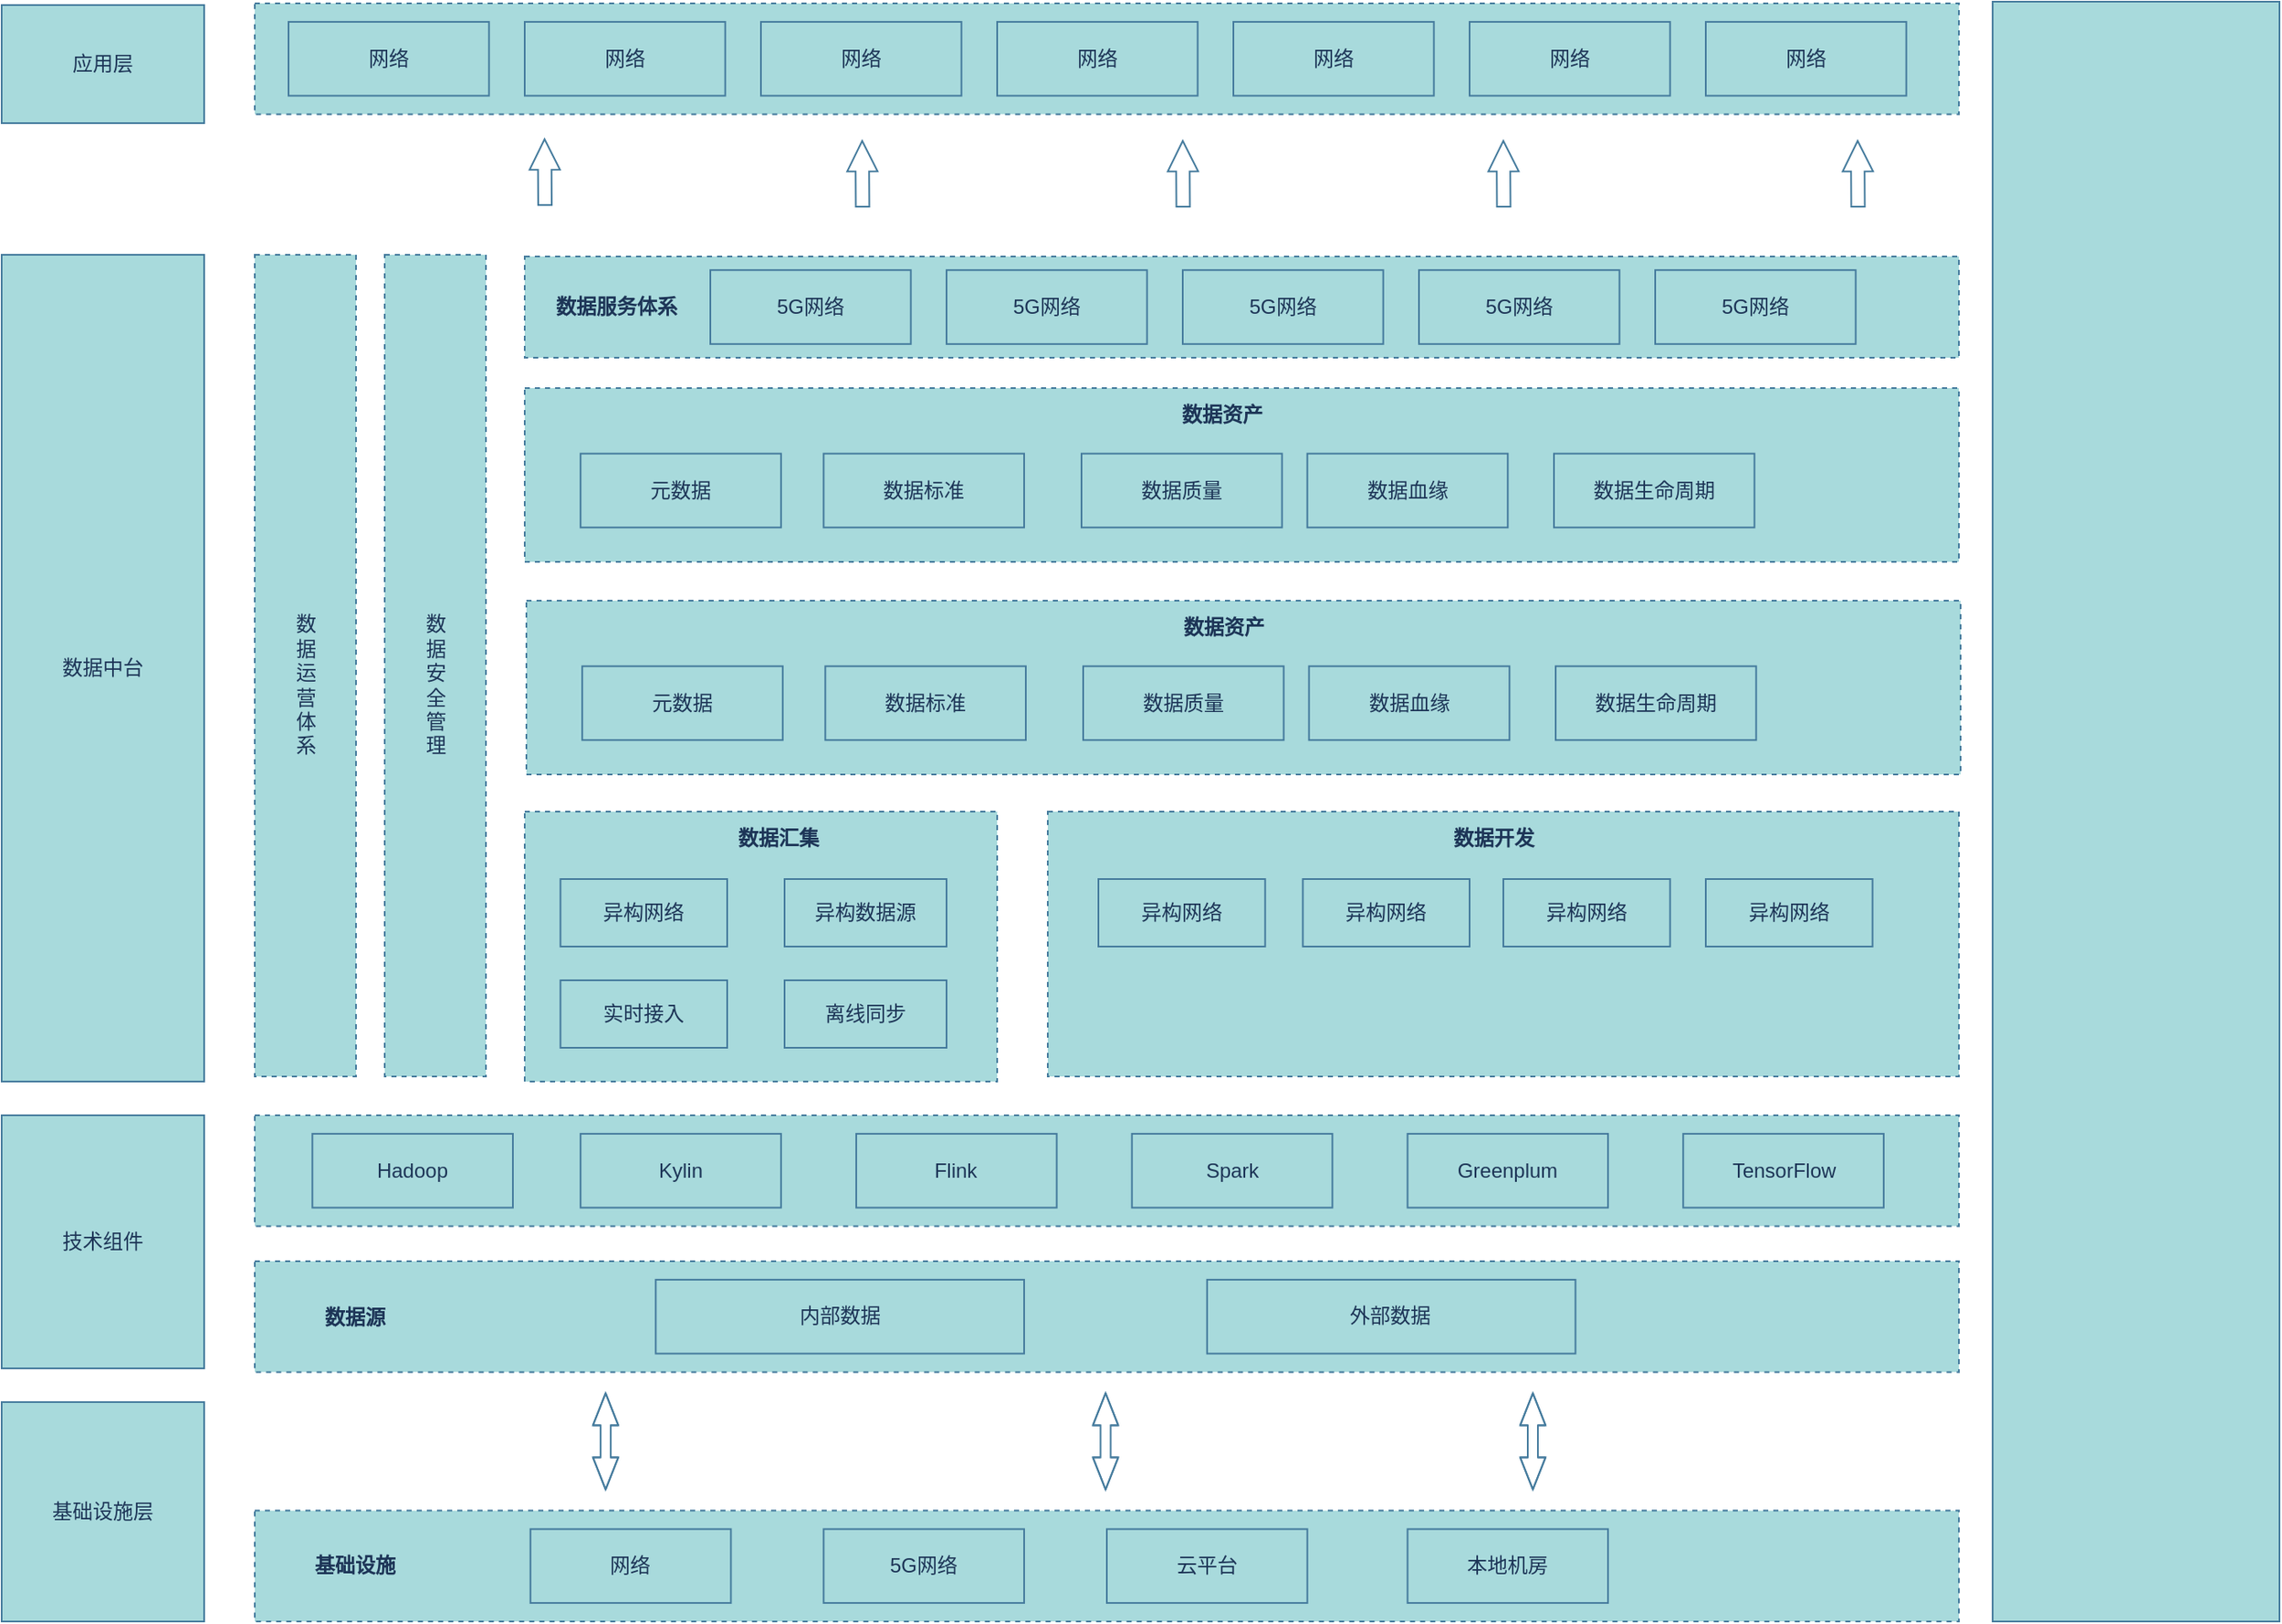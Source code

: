 <mxfile version="20.8.16" type="device" pages="2"><diagram name="数据中台技术架构图" id="JBZHbjwEhpAROHOcrjpn"><mxGraphModel dx="2506" dy="2464" grid="1" gridSize="10" guides="1" tooltips="1" connect="1" arrows="1" fold="1" page="1" pageScale="1" pageWidth="827" pageHeight="1169" math="0" shadow="0"><root><mxCell id="0"/><mxCell id="1" parent="0"/><mxCell id="7xT1okyIv0pge_eyf053-1" value="" style="rounded=0;whiteSpace=wrap;html=1;labelBackgroundColor=none;dashed=1;strokeWidth=1;perimeterSpacing=1;fillColor=#A8DADC;strokeColor=#457B9D;fontColor=#1D3557;" vertex="1" parent="1"><mxGeometry x="200" y="430" width="280" height="160" as="geometry"/></mxCell><mxCell id="7xT1okyIv0pge_eyf053-26" value="" style="group;rounded=0;dashed=1;container=0;labelBackgroundColor=none;fontColor=#1D3557;" vertex="1" connectable="0" parent="1"><mxGeometry x="40" y="170" width="60" height="417" as="geometry"/></mxCell><mxCell id="7xT1okyIv0pge_eyf053-30" value="" style="rounded=0;whiteSpace=wrap;html=1;labelBackgroundColor=none;dashed=1;glass=0;shadow=0;fillColor=#A8DADC;strokeColor=#457B9D;fontColor=#1D3557;" vertex="1" parent="1"><mxGeometry x="510" y="430" width="540" height="157" as="geometry"/></mxCell><mxCell id="7xT1okyIv0pge_eyf053-31" value="" style="rounded=0;whiteSpace=wrap;html=1;labelBackgroundColor=none;dashed=1;fillColor=#A8DADC;strokeColor=#457B9D;fontColor=#1D3557;" vertex="1" parent="1"><mxGeometry x="200" y="179" width="850" height="103" as="geometry"/></mxCell><mxCell id="7xT1okyIv0pge_eyf053-32" value="" style="rounded=0;whiteSpace=wrap;html=1;labelBackgroundColor=none;dashed=1;fillColor=#A8DADC;strokeColor=#457B9D;fontColor=#1D3557;" vertex="1" parent="1"><mxGeometry x="200" y="101" width="850" height="60" as="geometry"/></mxCell><mxCell id="7xT1okyIv0pge_eyf053-33" value="数据服务体系" style="text;strokeColor=none;align=center;fillColor=none;html=1;verticalAlign=middle;whiteSpace=wrap;rounded=0;labelBackgroundColor=none;fontStyle=1;fontColor=#1D3557;" vertex="1" parent="1"><mxGeometry x="210.003" y="114.575" width="89.118" height="32.847" as="geometry"/></mxCell><mxCell id="7xT1okyIv0pge_eyf053-34" value="" style="shape=flexArrow;endArrow=classic;html=1;rounded=0;width=8;endSize=5.7;endWidth=9;labelBackgroundColor=none;fontColor=default;strokeColor=#457B9D;" edge="1" parent="1"><mxGeometry width="50" height="50" relative="1" as="geometry"><mxPoint x="212" y="71" as="sourcePoint"/><mxPoint x="211.756" y="31" as="targetPoint"/></mxGeometry></mxCell><mxCell id="7xT1okyIv0pge_eyf053-35" value="" style="shape=flexArrow;endArrow=classic;html=1;rounded=0;width=8;endSize=5.7;endWidth=9;labelBackgroundColor=none;fontColor=default;strokeColor=#457B9D;" edge="1" parent="1"><mxGeometry width="50" height="50" relative="1" as="geometry"><mxPoint x="400.24" y="72" as="sourcePoint"/><mxPoint x="399.996" y="32" as="targetPoint"/></mxGeometry></mxCell><mxCell id="7xT1okyIv0pge_eyf053-36" value="" style="shape=flexArrow;endArrow=classic;html=1;rounded=0;width=8;endSize=5.7;endWidth=9;labelBackgroundColor=none;fontColor=default;strokeColor=#457B9D;" edge="1" parent="1"><mxGeometry width="50" height="50" relative="1" as="geometry"><mxPoint x="590.24" y="72" as="sourcePoint"/><mxPoint x="589.996" y="32" as="targetPoint"/></mxGeometry></mxCell><mxCell id="7xT1okyIv0pge_eyf053-37" value="" style="shape=flexArrow;endArrow=classic;html=1;rounded=0;width=8;endSize=5.7;endWidth=9;labelBackgroundColor=none;fontColor=default;strokeColor=#457B9D;" edge="1" parent="1"><mxGeometry width="50" height="50" relative="1" as="geometry"><mxPoint x="780.24" y="72" as="sourcePoint"/><mxPoint x="779.996" y="32" as="targetPoint"/></mxGeometry></mxCell><mxCell id="7xT1okyIv0pge_eyf053-38" value="" style="shape=flexArrow;endArrow=classic;html=1;rounded=0;width=8;endSize=5.7;endWidth=9;labelBackgroundColor=none;fontColor=default;strokeColor=#457B9D;" edge="1" parent="1"><mxGeometry width="50" height="50" relative="1" as="geometry"><mxPoint x="990.24" y="72" as="sourcePoint"/><mxPoint x="989.996" y="32" as="targetPoint"/></mxGeometry></mxCell><mxCell id="7xT1okyIv0pge_eyf053-39" value="" style="rounded=0;whiteSpace=wrap;html=1;labelBackgroundColor=none;dashed=1;fillColor=#A8DADC;strokeColor=#457B9D;fontColor=#1D3557;" vertex="1" parent="1"><mxGeometry x="40" y="-49.004" width="1010.0" height="65.693" as="geometry"/></mxCell><mxCell id="7xT1okyIv0pge_eyf053-40" value="网络" style="rounded=0;whiteSpace=wrap;html=1;labelBackgroundColor=none;fillColor=#A8DADC;strokeColor=#457B9D;fontColor=#1D3557;" vertex="1" parent="1"><mxGeometry x="60.002" y="-38.055" width="118.824" height="43.796" as="geometry"/></mxCell><mxCell id="7xT1okyIv0pge_eyf053-41" value="网络" style="rounded=0;whiteSpace=wrap;html=1;labelBackgroundColor=none;fillColor=#A8DADC;strokeColor=#457B9D;fontColor=#1D3557;" vertex="1" parent="1"><mxGeometry x="200.002" y="-38.055" width="118.824" height="43.796" as="geometry"/></mxCell><mxCell id="7xT1okyIv0pge_eyf053-42" value="网络" style="rounded=0;whiteSpace=wrap;html=1;labelBackgroundColor=none;fillColor=#A8DADC;strokeColor=#457B9D;fontColor=#1D3557;" vertex="1" parent="1"><mxGeometry x="340.002" y="-38.055" width="118.824" height="43.796" as="geometry"/></mxCell><mxCell id="7xT1okyIv0pge_eyf053-43" value="网络" style="rounded=0;whiteSpace=wrap;html=1;labelBackgroundColor=none;fillColor=#A8DADC;strokeColor=#457B9D;fontColor=#1D3557;" vertex="1" parent="1"><mxGeometry x="480.002" y="-38.055" width="118.824" height="43.796" as="geometry"/></mxCell><mxCell id="7xT1okyIv0pge_eyf053-44" value="网络" style="rounded=0;whiteSpace=wrap;html=1;labelBackgroundColor=none;fillColor=#A8DADC;strokeColor=#457B9D;fontColor=#1D3557;" vertex="1" parent="1"><mxGeometry x="620.002" y="-38.055" width="118.824" height="43.796" as="geometry"/></mxCell><mxCell id="7xT1okyIv0pge_eyf053-45" value="网络" style="rounded=0;whiteSpace=wrap;html=1;labelBackgroundColor=none;fillColor=#A8DADC;strokeColor=#457B9D;fontColor=#1D3557;" vertex="1" parent="1"><mxGeometry x="760.002" y="-38.055" width="118.824" height="43.796" as="geometry"/></mxCell><mxCell id="7xT1okyIv0pge_eyf053-46" value="网络" style="rounded=0;whiteSpace=wrap;html=1;labelBackgroundColor=none;fillColor=#A8DADC;strokeColor=#457B9D;fontColor=#1D3557;" vertex="1" parent="1"><mxGeometry x="900.002" y="-38.055" width="118.824" height="43.796" as="geometry"/></mxCell><mxCell id="7xT1okyIv0pge_eyf053-47" value="5G网络" style="rounded=0;whiteSpace=wrap;html=1;labelBackgroundColor=none;fillColor=#A8DADC;strokeColor=#457B9D;fontColor=#1D3557;" vertex="1" parent="1"><mxGeometry x="310.002" y="109.095" width="118.824" height="43.796" as="geometry"/></mxCell><mxCell id="7xT1okyIv0pge_eyf053-48" value="异构网络" style="rounded=0;whiteSpace=wrap;html=1;labelBackgroundColor=none;fillColor=#A8DADC;strokeColor=#457B9D;fontColor=#1D3557;" vertex="1" parent="1"><mxGeometry x="221.18" y="470" width="98.82" height="40" as="geometry"/></mxCell><mxCell id="7xT1okyIv0pge_eyf053-49" value="5G网络" style="rounded=0;whiteSpace=wrap;html=1;labelBackgroundColor=none;fillColor=#A8DADC;strokeColor=#457B9D;fontColor=#1D3557;" vertex="1" parent="1"><mxGeometry x="450.002" y="109.105" width="118.824" height="43.796" as="geometry"/></mxCell><mxCell id="7xT1okyIv0pge_eyf053-50" value="5G网络" style="rounded=0;whiteSpace=wrap;html=1;labelBackgroundColor=none;fillColor=#A8DADC;strokeColor=#457B9D;fontColor=#1D3557;" vertex="1" parent="1"><mxGeometry x="590.002" y="109.095" width="118.824" height="43.796" as="geometry"/></mxCell><mxCell id="7xT1okyIv0pge_eyf053-51" value="5G网络" style="rounded=0;whiteSpace=wrap;html=1;labelBackgroundColor=none;fillColor=#A8DADC;strokeColor=#457B9D;fontColor=#1D3557;" vertex="1" parent="1"><mxGeometry x="730.002" y="109.095" width="118.824" height="43.796" as="geometry"/></mxCell><mxCell id="7xT1okyIv0pge_eyf053-52" value="5G网络" style="rounded=0;whiteSpace=wrap;html=1;labelBackgroundColor=none;fillColor=#A8DADC;strokeColor=#457B9D;fontColor=#1D3557;" vertex="1" parent="1"><mxGeometry x="870.002" y="109.095" width="118.824" height="43.796" as="geometry"/></mxCell><mxCell id="7xT1okyIv0pge_eyf053-53" value="实时接入" style="rounded=0;whiteSpace=wrap;html=1;labelBackgroundColor=none;fillColor=#A8DADC;strokeColor=#457B9D;fontColor=#1D3557;" vertex="1" parent="1"><mxGeometry x="221.18" y="530" width="98.82" height="40" as="geometry"/></mxCell><mxCell id="7xT1okyIv0pge_eyf053-54" value="异构数据源" style="rounded=0;whiteSpace=wrap;html=1;labelBackgroundColor=none;fillColor=#A8DADC;strokeColor=#457B9D;fontColor=#1D3557;" vertex="1" parent="1"><mxGeometry x="354" y="470" width="96" height="40" as="geometry"/></mxCell><mxCell id="7xT1okyIv0pge_eyf053-56" value="离线同步" style="rounded=0;whiteSpace=wrap;html=1;labelBackgroundColor=none;fillColor=#A8DADC;strokeColor=#457B9D;fontColor=#1D3557;" vertex="1" parent="1"><mxGeometry x="354" y="530" width="96" height="40" as="geometry"/></mxCell><mxCell id="7xT1okyIv0pge_eyf053-57" value="数据汇集" style="text;strokeColor=none;align=center;fillColor=none;html=1;verticalAlign=middle;whiteSpace=wrap;rounded=0;labelBackgroundColor=none;fontStyle=1;fontColor=#1D3557;" vertex="1" parent="1"><mxGeometry x="306.003" y="430.005" width="89.118" height="32.847" as="geometry"/></mxCell><mxCell id="7xT1okyIv0pge_eyf053-58" value="应用层" style="rounded=0;whiteSpace=wrap;html=1;labelBackgroundColor=none;fillColor=#A8DADC;strokeColor=#457B9D;fontColor=#1D3557;" vertex="1" parent="1"><mxGeometry x="-110" y="-48" width="120" height="70" as="geometry"/></mxCell><mxCell id="7xT1okyIv0pge_eyf053-59" value="数据中台" style="rounded=0;whiteSpace=wrap;html=1;labelBackgroundColor=none;fillColor=#A8DADC;strokeColor=#457B9D;fontColor=#1D3557;" vertex="1" parent="1"><mxGeometry x="-110" y="100" width="120" height="490" as="geometry"/></mxCell><mxCell id="7xT1okyIv0pge_eyf053-60" value="技术组件" style="rounded=0;whiteSpace=wrap;html=1;labelBackgroundColor=none;fillColor=#A8DADC;strokeColor=#457B9D;fontColor=#1D3557;" vertex="1" parent="1"><mxGeometry x="-110" y="610" width="120" height="150" as="geometry"/></mxCell><mxCell id="7xT1okyIv0pge_eyf053-61" value="基础设施层" style="rounded=0;whiteSpace=wrap;html=1;labelBackgroundColor=none;fillColor=#A8DADC;strokeColor=#457B9D;fontColor=#1D3557;" vertex="1" parent="1"><mxGeometry x="-110" y="780" width="120" height="130" as="geometry"/></mxCell><mxCell id="7xT1okyIv0pge_eyf053-62" value="数据开发" style="text;strokeColor=none;align=center;fillColor=none;html=1;verticalAlign=middle;whiteSpace=wrap;rounded=0;labelBackgroundColor=none;fontStyle=1;fontColor=#1D3557;" vertex="1" parent="1"><mxGeometry x="730.003" y="430.005" width="89.118" height="32.847" as="geometry"/></mxCell><mxCell id="7xT1okyIv0pge_eyf053-63" value="异构网络" style="rounded=0;whiteSpace=wrap;html=1;labelBackgroundColor=none;fillColor=#A8DADC;strokeColor=#457B9D;fontColor=#1D3557;" vertex="1" parent="1"><mxGeometry x="540" y="470" width="98.82" height="40" as="geometry"/></mxCell><mxCell id="7xT1okyIv0pge_eyf053-64" value="异构网络" style="rounded=0;whiteSpace=wrap;html=1;labelBackgroundColor=none;fillColor=#A8DADC;strokeColor=#457B9D;fontColor=#1D3557;" vertex="1" parent="1"><mxGeometry x="661.18" y="470" width="98.82" height="40" as="geometry"/></mxCell><mxCell id="7xT1okyIv0pge_eyf053-65" value="异构网络" style="rounded=0;whiteSpace=wrap;html=1;labelBackgroundColor=none;fillColor=#A8DADC;strokeColor=#457B9D;fontColor=#1D3557;" vertex="1" parent="1"><mxGeometry x="780.01" y="470" width="98.82" height="40" as="geometry"/></mxCell><mxCell id="7xT1okyIv0pge_eyf053-66" value="异构网络" style="rounded=0;whiteSpace=wrap;html=1;labelBackgroundColor=none;fillColor=#A8DADC;strokeColor=#457B9D;fontColor=#1D3557;" vertex="1" parent="1"><mxGeometry x="900" y="470" width="98.82" height="40" as="geometry"/></mxCell><mxCell id="7xT1okyIv0pge_eyf053-67" value="数据资产" style="text;strokeColor=none;align=center;fillColor=none;html=1;verticalAlign=middle;whiteSpace=wrap;rounded=0;labelBackgroundColor=none;fontStyle=1;fontColor=#1D3557;" vertex="1" parent="1"><mxGeometry x="568.823" y="179.005" width="89.118" height="32.847" as="geometry"/></mxCell><mxCell id="7xT1okyIv0pge_eyf053-3" value="" style="rounded=0;whiteSpace=wrap;html=1;labelBackgroundColor=none;dashed=1;fillColor=#A8DADC;strokeColor=#457B9D;fontColor=#1D3557;" vertex="1" parent="1"><mxGeometry x="40" y="696.496" width="1010.0" height="65.693" as="geometry"/></mxCell><mxCell id="7xT1okyIv0pge_eyf053-4" value="数据源" style="text;strokeColor=none;align=center;fillColor=none;html=1;verticalAlign=middle;whiteSpace=wrap;rounded=0;labelBackgroundColor=none;fontStyle=1;fontColor=#1D3557;" vertex="1" parent="1"><mxGeometry x="54.853" y="714.015" width="89.118" height="32.847" as="geometry"/></mxCell><mxCell id="7xT1okyIv0pge_eyf053-5" value="" style="rounded=0;whiteSpace=wrap;html=1;labelBackgroundColor=none;dashed=1;fillColor=#A8DADC;strokeColor=#457B9D;fontColor=#1D3557;" vertex="1" parent="1"><mxGeometry x="40" y="610" width="1010.0" height="65.693" as="geometry"/></mxCell><mxCell id="7xT1okyIv0pge_eyf053-6" value="内部数据" style="rounded=0;whiteSpace=wrap;html=1;labelBackgroundColor=none;fillColor=#A8DADC;strokeColor=#457B9D;fontColor=#1D3557;" vertex="1" parent="1"><mxGeometry x="277.647" y="707.445" width="218.338" height="43.796" as="geometry"/></mxCell><mxCell id="7xT1okyIv0pge_eyf053-7" value="外部数据" style="rounded=0;whiteSpace=wrap;html=1;labelBackgroundColor=none;fillColor=#A8DADC;strokeColor=#457B9D;fontColor=#1D3557;" vertex="1" parent="1"><mxGeometry x="604.412" y="707.445" width="218.338" height="43.796" as="geometry"/></mxCell><mxCell id="7xT1okyIv0pge_eyf053-8" value="" style="rounded=0;whiteSpace=wrap;html=1;labelBackgroundColor=none;dashed=1;fillColor=#A8DADC;strokeColor=#457B9D;fontColor=#1D3557;" vertex="1" parent="1"><mxGeometry x="40" y="844.307" width="1010.0" height="65.693" as="geometry"/></mxCell><mxCell id="7xT1okyIv0pge_eyf053-9" value="网络" style="rounded=0;whiteSpace=wrap;html=1;labelBackgroundColor=none;fillColor=#A8DADC;strokeColor=#457B9D;fontColor=#1D3557;" vertex="1" parent="1"><mxGeometry x="203.382" y="855.255" width="118.824" height="43.796" as="geometry"/></mxCell><mxCell id="7xT1okyIv0pge_eyf053-11" value="5G网络" style="rounded=0;whiteSpace=wrap;html=1;labelBackgroundColor=none;fillColor=#A8DADC;strokeColor=#457B9D;fontColor=#1D3557;" vertex="1" parent="1"><mxGeometry x="377.162" y="855.255" width="118.824" height="43.796" as="geometry"/></mxCell><mxCell id="7xT1okyIv0pge_eyf053-12" value="云平台" style="rounded=0;whiteSpace=wrap;html=1;labelBackgroundColor=none;fillColor=#A8DADC;strokeColor=#457B9D;fontColor=#1D3557;" vertex="1" parent="1"><mxGeometry x="545.0" y="855.255" width="118.824" height="43.796" as="geometry"/></mxCell><mxCell id="7xT1okyIv0pge_eyf053-13" value="本地机房" style="rounded=0;whiteSpace=wrap;html=1;labelBackgroundColor=none;fillColor=#A8DADC;strokeColor=#457B9D;fontColor=#1D3557;" vertex="1" parent="1"><mxGeometry x="723.235" y="855.255" width="118.824" height="43.796" as="geometry"/></mxCell><mxCell id="7xT1okyIv0pge_eyf053-14" value="基础设施" style="text;strokeColor=none;align=center;fillColor=none;html=1;verticalAlign=middle;whiteSpace=wrap;rounded=0;labelBackgroundColor=none;fontStyle=1;fontColor=#1D3557;" vertex="1" parent="1"><mxGeometry x="54.853" y="860.73" width="89.118" height="32.847" as="geometry"/></mxCell><mxCell id="7xT1okyIv0pge_eyf053-15" value="Hadoop" style="rounded=0;whiteSpace=wrap;html=1;labelBackgroundColor=none;fillColor=#A8DADC;strokeColor=#457B9D;fontColor=#1D3557;" vertex="1" parent="1"><mxGeometry x="74.162" y="620.949" width="118.824" height="43.796" as="geometry"/></mxCell><mxCell id="7xT1okyIv0pge_eyf053-16" value="Kylin" style="rounded=0;whiteSpace=wrap;html=1;labelBackgroundColor=none;fillColor=#A8DADC;strokeColor=#457B9D;fontColor=#1D3557;" vertex="1" parent="1"><mxGeometry x="233.088" y="620.949" width="118.824" height="43.796" as="geometry"/></mxCell><mxCell id="7xT1okyIv0pge_eyf053-17" value="Flink" style="rounded=0;whiteSpace=wrap;html=1;labelBackgroundColor=none;fillColor=#A8DADC;strokeColor=#457B9D;fontColor=#1D3557;" vertex="1" parent="1"><mxGeometry x="396.471" y="620.949" width="118.824" height="43.796" as="geometry"/></mxCell><mxCell id="7xT1okyIv0pge_eyf053-18" value="Spark" style="rounded=0;whiteSpace=wrap;html=1;labelBackgroundColor=none;fillColor=#A8DADC;strokeColor=#457B9D;fontColor=#1D3557;" vertex="1" parent="1"><mxGeometry x="559.853" y="620.949" width="118.824" height="43.796" as="geometry"/></mxCell><mxCell id="7xT1okyIv0pge_eyf053-19" value="Greenplum" style="rounded=0;whiteSpace=wrap;html=1;labelBackgroundColor=none;fillColor=#A8DADC;strokeColor=#457B9D;fontColor=#1D3557;" vertex="1" parent="1"><mxGeometry x="723.235" y="620.949" width="118.824" height="43.796" as="geometry"/></mxCell><mxCell id="7xT1okyIv0pge_eyf053-20" value="TensorFlow" style="rounded=0;whiteSpace=wrap;html=1;labelBackgroundColor=none;fillColor=#A8DADC;strokeColor=#457B9D;fontColor=#1D3557;" vertex="1" parent="1"><mxGeometry x="886.618" y="620.949" width="118.824" height="43.796" as="geometry"/></mxCell><mxCell id="7xT1okyIv0pge_eyf053-21" value="" style="shape=flexArrow;endArrow=classic;startArrow=classic;html=1;rounded=0;startWidth=8;startSize=6;endWidth=8;endSize=6;width=6;labelBackgroundColor=none;fontColor=default;strokeColor=#457B9D;" edge="1" parent="1"><mxGeometry width="100" height="100" relative="1" as="geometry"><mxPoint x="247.941" y="832.263" as="sourcePoint"/><mxPoint x="247.941" y="774.234" as="targetPoint"/><Array as="points"><mxPoint x="247.941" y="799.416"/></Array></mxGeometry></mxCell><mxCell id="7xT1okyIv0pge_eyf053-22" value="" style="shape=flexArrow;endArrow=classic;startArrow=classic;html=1;rounded=0;startWidth=8;startSize=6;endWidth=8;endSize=6;width=6;labelBackgroundColor=none;fontColor=default;strokeColor=#457B9D;" edge="1" parent="1"><mxGeometry width="100" height="100" relative="1" as="geometry"><mxPoint x="544.257" y="832.263" as="sourcePoint"/><mxPoint x="544.257" y="774.234" as="targetPoint"/><Array as="points"><mxPoint x="544.257" y="799.416"/></Array></mxGeometry></mxCell><mxCell id="7xT1okyIv0pge_eyf053-23" value="" style="shape=flexArrow;endArrow=classic;startArrow=classic;html=1;rounded=0;startWidth=8;startSize=6;endWidth=8;endSize=6;width=6;labelBackgroundColor=none;fontColor=default;strokeColor=#457B9D;" edge="1" parent="1"><mxGeometry width="100" height="100" relative="1" as="geometry"><mxPoint x="797.5" y="832.263" as="sourcePoint"/><mxPoint x="797.5" y="774.234" as="targetPoint"/><Array as="points"><mxPoint x="797.5" y="799.416"/></Array></mxGeometry></mxCell><mxCell id="7xT1okyIv0pge_eyf053-2" value="" style="rounded=0;whiteSpace=wrap;html=1;labelBackgroundColor=none;dashed=1;fillColor=#A8DADC;strokeColor=#457B9D;fontColor=#1D3557;" vertex="1" parent="1"><mxGeometry x="117" y="100" width="60" height="487" as="geometry"/></mxCell><mxCell id="7xT1okyIv0pge_eyf053-24" value="数&lt;br&gt;据&lt;br&gt;安&lt;br&gt;全&lt;br&gt;管&lt;br&gt;理" style="text;strokeColor=none;align=center;fillColor=none;html=1;verticalAlign=middle;whiteSpace=wrap;rounded=0;labelBackgroundColor=none;fontColor=#1D3557;" vertex="1" parent="1"><mxGeometry x="129.5" y="285.833" width="35" height="139" as="geometry"/></mxCell><mxCell id="7xT1okyIv0pge_eyf053-27" value="" style="rounded=0;whiteSpace=wrap;html=1;labelBackgroundColor=none;dashed=1;fillColor=#A8DADC;strokeColor=#457B9D;fontColor=#1D3557;" vertex="1" parent="1"><mxGeometry x="40" y="100" width="60" height="487" as="geometry"/></mxCell><mxCell id="7xT1okyIv0pge_eyf053-28" value="数&lt;br&gt;据&lt;br&gt;运&lt;br&gt;营&lt;br&gt;体&lt;br&gt;系" style="text;strokeColor=none;align=center;fillColor=none;html=1;verticalAlign=middle;whiteSpace=wrap;rounded=0;labelBackgroundColor=none;fontColor=#1D3557;" vertex="1" parent="1"><mxGeometry x="52.5" y="285.833" width="35" height="139" as="geometry"/></mxCell><mxCell id="7xT1okyIv0pge_eyf053-68" value="" style="rounded=0;whiteSpace=wrap;html=1;labelBackgroundColor=none;fillColor=#A8DADC;strokeColor=#457B9D;fontColor=#1D3557;" vertex="1" parent="1"><mxGeometry x="1070" y="-50" width="170" height="960" as="geometry"/></mxCell><mxCell id="7xT1okyIv0pge_eyf053-69" value="元数据" style="rounded=0;whiteSpace=wrap;html=1;labelBackgroundColor=none;fillColor=#A8DADC;strokeColor=#457B9D;fontColor=#1D3557;" vertex="1" parent="1"><mxGeometry x="233.092" y="217.835" width="118.824" height="43.796" as="geometry"/></mxCell><mxCell id="7xT1okyIv0pge_eyf053-70" value="数据标准" style="rounded=0;whiteSpace=wrap;html=1;labelBackgroundColor=none;fillColor=#A8DADC;strokeColor=#457B9D;fontColor=#1D3557;" vertex="1" parent="1"><mxGeometry x="377.162" y="217.835" width="118.824" height="43.796" as="geometry"/></mxCell><mxCell id="7xT1okyIv0pge_eyf053-71" value="数据质量" style="rounded=0;whiteSpace=wrap;html=1;labelBackgroundColor=none;fillColor=#A8DADC;strokeColor=#457B9D;fontColor=#1D3557;" vertex="1" parent="1"><mxGeometry x="530.002" y="217.835" width="118.824" height="43.796" as="geometry"/></mxCell><mxCell id="7xT1okyIv0pge_eyf053-72" value="数据血缘" style="rounded=0;whiteSpace=wrap;html=1;labelBackgroundColor=none;fillColor=#A8DADC;strokeColor=#457B9D;fontColor=#1D3557;" vertex="1" parent="1"><mxGeometry x="663.822" y="217.835" width="118.824" height="43.796" as="geometry"/></mxCell><mxCell id="7xT1okyIv0pge_eyf053-73" value="数据生命周期" style="rounded=0;whiteSpace=wrap;html=1;labelBackgroundColor=none;fillColor=#A8DADC;strokeColor=#457B9D;fontColor=#1D3557;" vertex="1" parent="1"><mxGeometry x="810.002" y="217.835" width="118.824" height="43.796" as="geometry"/></mxCell><mxCell id="7xT1okyIv0pge_eyf053-74" value="" style="rounded=0;whiteSpace=wrap;html=1;labelBackgroundColor=none;dashed=1;fillColor=#A8DADC;strokeColor=#457B9D;fontColor=#1D3557;" vertex="1" parent="1"><mxGeometry x="201" y="305" width="850" height="103" as="geometry"/></mxCell><mxCell id="7xT1okyIv0pge_eyf053-75" value="数据资产" style="text;strokeColor=none;align=center;fillColor=none;html=1;verticalAlign=middle;whiteSpace=wrap;rounded=0;labelBackgroundColor=none;fontStyle=1;fontColor=#1D3557;" vertex="1" parent="1"><mxGeometry x="569.823" y="305.005" width="89.118" height="32.847" as="geometry"/></mxCell><mxCell id="7xT1okyIv0pge_eyf053-76" value="元数据" style="rounded=0;whiteSpace=wrap;html=1;labelBackgroundColor=none;fillColor=#A8DADC;strokeColor=#457B9D;fontColor=#1D3557;" vertex="1" parent="1"><mxGeometry x="234.092" y="343.835" width="118.824" height="43.796" as="geometry"/></mxCell><mxCell id="7xT1okyIv0pge_eyf053-77" value="数据标准" style="rounded=0;whiteSpace=wrap;html=1;labelBackgroundColor=none;fillColor=#A8DADC;strokeColor=#457B9D;fontColor=#1D3557;" vertex="1" parent="1"><mxGeometry x="378.162" y="343.835" width="118.824" height="43.796" as="geometry"/></mxCell><mxCell id="7xT1okyIv0pge_eyf053-78" value="数据质量" style="rounded=0;whiteSpace=wrap;html=1;labelBackgroundColor=none;fillColor=#A8DADC;strokeColor=#457B9D;fontColor=#1D3557;" vertex="1" parent="1"><mxGeometry x="531.002" y="343.835" width="118.824" height="43.796" as="geometry"/></mxCell><mxCell id="7xT1okyIv0pge_eyf053-79" value="数据血缘" style="rounded=0;whiteSpace=wrap;html=1;labelBackgroundColor=none;fillColor=#A8DADC;strokeColor=#457B9D;fontColor=#1D3557;" vertex="1" parent="1"><mxGeometry x="664.822" y="343.835" width="118.824" height="43.796" as="geometry"/></mxCell><mxCell id="7xT1okyIv0pge_eyf053-80" value="数据生命周期" style="rounded=0;whiteSpace=wrap;html=1;labelBackgroundColor=none;fillColor=#A8DADC;strokeColor=#457B9D;fontColor=#1D3557;" vertex="1" parent="1"><mxGeometry x="811.002" y="343.835" width="118.824" height="43.796" as="geometry"/></mxCell></root></mxGraphModel></diagram><diagram id="5oO0zdge0b_lwBmciEEE" name="第 2 页"><mxGraphModel dx="2308" dy="1295" grid="1" gridSize="10" guides="1" tooltips="1" connect="1" arrows="1" fold="1" page="1" pageScale="1" pageWidth="827" pageHeight="1169" math="0" shadow="0"><root><mxCell id="0"/><mxCell id="1" parent="0"/><mxCell id="FahSM20ym5paNgnE85Up-1" value="" style="rounded=0;whiteSpace=wrap;html=1;labelBackgroundColor=none;dashed=1;strokeWidth=1;perimeterSpacing=1;container=0;" vertex="1" parent="1"><mxGeometry x="40.85" y="484" width="660" height="130" as="geometry"/></mxCell><mxCell id="FahSM20ym5paNgnE85Up-64" value="" style="rounded=0;whiteSpace=wrap;html=1;labelBackgroundColor=none;dashed=1;" vertex="1" parent="1"><mxGeometry x="1074" y="310" width="156" height="570" as="geometry"/></mxCell><mxCell id="FahSM20ym5paNgnE85Up-2" value="" style="group;rounded=0;dashed=1;container=0;labelBackgroundColor=none;" vertex="1" connectable="0" parent="1"><mxGeometry x="40" y="170" width="60" height="417" as="geometry"/></mxCell><mxCell id="FahSM20ym5paNgnE85Up-5" value="" style="rounded=0;whiteSpace=wrap;html=1;labelBackgroundColor=none;dashed=1;" vertex="1" parent="1"><mxGeometry x="41" y="310" width="1009" height="60" as="geometry"/></mxCell><mxCell id="FahSM20ym5paNgnE85Up-6" value="数据应用" style="text;strokeColor=none;align=center;fillColor=none;html=1;verticalAlign=middle;whiteSpace=wrap;rounded=0;labelBackgroundColor=none;fontStyle=1;" vertex="1" parent="1"><mxGeometry x="40.003" y="323.575" width="89.118" height="32.847" as="geometry"/></mxCell><mxCell id="FahSM20ym5paNgnE85Up-12" value="" style="rounded=0;whiteSpace=wrap;html=1;labelBackgroundColor=none;dashed=1;" vertex="1" parent="1"><mxGeometry x="40" y="391.676" width="1010.0" height="65.693" as="geometry"/></mxCell><mxCell id="FahSM20ym5paNgnE85Up-14" value="Kylin&lt;br&gt;多维索引/预计算" style="rounded=0;whiteSpace=wrap;html=1;labelBackgroundColor=none;" vertex="1" parent="1"><mxGeometry x="428.17" y="500.48" width="111.83" height="42" as="geometry"/></mxCell><mxCell id="FahSM20ym5paNgnE85Up-15" value="数据接口 Restful API" style="rounded=0;whiteSpace=wrap;html=1;labelBackgroundColor=none;" vertex="1" parent="1"><mxGeometry x="149.57" y="402.63" width="300.43" height="43.8" as="geometry"/></mxCell><mxCell id="FahSM20ym5paNgnE85Up-16" value="流式数据 Rabbit MQ" style="rounded=0;whiteSpace=wrap;html=1;labelBackgroundColor=none;" vertex="1" parent="1"><mxGeometry x="490.3" y="402.62" width="300" height="43.8" as="geometry"/></mxCell><mxCell id="FahSM20ym5paNgnE85Up-20" value="可视化分析" style="rounded=0;whiteSpace=wrap;html=1;labelBackgroundColor=none;" vertex="1" parent="1"><mxGeometry x="151.002" y="318.095" width="118.824" height="43.796" as="geometry"/></mxCell><mxCell id="FahSM20ym5paNgnE85Up-22" value="标签系统" style="rounded=0;whiteSpace=wrap;html=1;labelBackgroundColor=none;" vertex="1" parent="1"><mxGeometry x="309.342" y="318.105" width="118.824" height="43.796" as="geometry"/></mxCell><mxCell id="FahSM20ym5paNgnE85Up-23" value="查询" style="rounded=0;whiteSpace=wrap;html=1;labelBackgroundColor=none;" vertex="1" parent="1"><mxGeometry x="460.002" y="318.115" width="118.824" height="43.796" as="geometry"/></mxCell><mxCell id="FahSM20ym5paNgnE85Up-24" value="数据接口" style="rounded=0;whiteSpace=wrap;html=1;labelBackgroundColor=none;" vertex="1" parent="1"><mxGeometry x="911.172" y="318.095" width="118.824" height="43.796" as="geometry"/></mxCell><mxCell id="FahSM20ym5paNgnE85Up-25" value="旅客画像" style="rounded=0;whiteSpace=wrap;html=1;labelBackgroundColor=none;" vertex="1" parent="1"><mxGeometry x="620.002" y="318.095" width="118.824" height="43.796" as="geometry"/></mxCell><mxCell id="FahSM20ym5paNgnE85Up-40" value="" style="rounded=0;whiteSpace=wrap;html=1;labelBackgroundColor=none;dashed=1;" vertex="1" parent="1"><mxGeometry x="40" y="724.496" width="1010.0" height="65.693" as="geometry"/></mxCell><mxCell id="FahSM20ym5paNgnE85Up-41" value="数据采集" style="text;strokeColor=none;align=center;fillColor=none;html=1;verticalAlign=middle;whiteSpace=wrap;rounded=0;labelBackgroundColor=none;fontStyle=1;" vertex="1" parent="1"><mxGeometry x="39.853" y="742.015" width="89.118" height="32.847" as="geometry"/></mxCell><mxCell id="FahSM20ym5paNgnE85Up-42" value="" style="rounded=0;whiteSpace=wrap;html=1;labelBackgroundColor=none;dashed=1;" vertex="1" parent="1"><mxGeometry x="40" y="638" width="1010.0" height="65.693" as="geometry"/></mxCell><mxCell id="FahSM20ym5paNgnE85Up-43" value="DataX&lt;br&gt;数据传输" style="rounded=0;whiteSpace=wrap;html=1;labelBackgroundColor=none;" vertex="1" parent="1"><mxGeometry x="149.57" y="735.44" width="140" height="42.56" as="geometry"/></mxCell><mxCell id="FahSM20ym5paNgnE85Up-44" value="Restful API" style="rounded=0;whiteSpace=wrap;html=1;labelBackgroundColor=none;" vertex="1" parent="1"><mxGeometry x="723.24" y="737.16" width="128.83" height="42.56" as="geometry"/></mxCell><mxCell id="FahSM20ym5paNgnE85Up-45" value="" style="rounded=0;whiteSpace=wrap;html=1;labelBackgroundColor=none;dashed=1;" vertex="1" parent="1"><mxGeometry x="40" y="812.307" width="1010.0" height="65.693" as="geometry"/></mxCell><mxCell id="FahSM20ym5paNgnE85Up-46" value="网络" style="rounded=0;whiteSpace=wrap;html=1;labelBackgroundColor=none;" vertex="1" parent="1"><mxGeometry x="151" y="823.26" width="140.43" height="43.8" as="geometry"/></mxCell><mxCell id="FahSM20ym5paNgnE85Up-47" value="移动网络" style="rounded=0;whiteSpace=wrap;html=1;labelBackgroundColor=none;" vertex="1" parent="1"><mxGeometry x="350.89" y="824.73" width="139.41" height="43.8" as="geometry"/></mxCell><mxCell id="FahSM20ym5paNgnE85Up-48" value="云平台" style="rounded=0;whiteSpace=wrap;html=1;labelBackgroundColor=none;" vertex="1" parent="1"><mxGeometry x="538.09" y="824.73" width="140" height="43.8" as="geometry"/></mxCell><mxCell id="FahSM20ym5paNgnE85Up-49" value="本地机房" style="rounded=0;whiteSpace=wrap;html=1;labelBackgroundColor=none;" vertex="1" parent="1"><mxGeometry x="723.235" y="825.725" width="118.824" height="43.796" as="geometry"/></mxCell><mxCell id="FahSM20ym5paNgnE85Up-50" value="基础设施" style="text;strokeColor=none;align=center;fillColor=none;html=1;verticalAlign=middle;whiteSpace=wrap;rounded=0;labelBackgroundColor=none;fontStyle=1;" vertex="1" parent="1"><mxGeometry x="39.853" y="828.73" width="89.118" height="32.847" as="geometry"/></mxCell><mxCell id="FahSM20ym5paNgnE85Up-51" value="Hadoop" style="rounded=0;whiteSpace=wrap;html=1;labelBackgroundColor=none;" vertex="1" parent="1"><mxGeometry x="-239.998" y="281.999" width="118.824" height="43.796" as="geometry"/></mxCell><mxCell id="FahSM20ym5paNgnE85Up-52" value="Kylin" style="rounded=0;whiteSpace=wrap;html=1;labelBackgroundColor=none;" vertex="1" parent="1"><mxGeometry x="-240.002" y="343.839" width="118.824" height="43.796" as="geometry"/></mxCell><mxCell id="FahSM20ym5paNgnE85Up-53" value="Flink" style="rounded=0;whiteSpace=wrap;html=1;labelBackgroundColor=none;" vertex="1" parent="1"><mxGeometry x="-239.999" y="413.579" width="118.824" height="43.796" as="geometry"/></mxCell><mxCell id="FahSM20ym5paNgnE85Up-54" value="Spark" style="rounded=0;whiteSpace=wrap;html=1;labelBackgroundColor=none;" vertex="1" parent="1"><mxGeometry x="-239.997" y="486.199" width="118.824" height="43.796" as="geometry"/></mxCell><mxCell id="FahSM20ym5paNgnE85Up-55" value="Greenplum" style="rounded=0;whiteSpace=wrap;html=1;labelBackgroundColor=none;" vertex="1" parent="1"><mxGeometry x="-240.005" y="562.999" width="118.824" height="43.796" as="geometry"/></mxCell><mxCell id="FahSM20ym5paNgnE85Up-56" value="TensorFlow" style="rounded=0;whiteSpace=wrap;html=1;labelBackgroundColor=none;" vertex="1" parent="1"><mxGeometry x="-240.002" y="639.999" width="118.824" height="43.796" as="geometry"/></mxCell><mxCell id="FahSM20ym5paNgnE85Up-81" value="运维监控" style="text;strokeColor=none;align=center;fillColor=none;html=1;verticalAlign=middle;whiteSpace=wrap;rounded=0;labelBackgroundColor=none;fontStyle=1;" vertex="1" parent="1"><mxGeometry x="1108.233" y="655.155" width="89.118" height="32.847" as="geometry"/></mxCell><mxCell id="FahSM20ym5paNgnE85Up-82" value="Zabbix" style="rounded=0;whiteSpace=wrap;html=1;labelBackgroundColor=none;" vertex="1" parent="1"><mxGeometry x="1092.59" y="692.01" width="117.41" height="50" as="geometry"/></mxCell><mxCell id="FahSM20ym5paNgnE85Up-83" value="Grafina" style="rounded=0;whiteSpace=wrap;html=1;labelBackgroundColor=none;" vertex="1" parent="1"><mxGeometry x="1092.59" y="825.73" width="117.41" height="43.8" as="geometry"/></mxCell><mxCell id="FahSM20ym5paNgnE85Up-84" value="RabbitMQ" style="rounded=0;whiteSpace=wrap;html=1;labelBackgroundColor=none;" vertex="1" parent="1"><mxGeometry x="895.18" y="737.16" width="122.82" height="42.56" as="geometry"/></mxCell><mxCell id="FahSM20ym5paNgnE85Up-85" value="HDFS&lt;br&gt;分布式文件系统" style="rounded=0;whiteSpace=wrap;html=1;labelBackgroundColor=none;" vertex="1" parent="1"><mxGeometry x="149.57" y="651.32" width="250.43" height="42" as="geometry"/></mxCell><mxCell id="FahSM20ym5paNgnE85Up-86" value="数据存储" style="text;strokeColor=none;align=center;fillColor=none;html=1;verticalAlign=middle;whiteSpace=wrap;rounded=0;labelBackgroundColor=none;fontStyle=1;" vertex="1" parent="1"><mxGeometry x="40.853" y="654.425" width="89.118" height="32.847" as="geometry"/></mxCell><mxCell id="FahSM20ym5paNgnE85Up-109" value="数据服务" style="text;strokeColor=none;align=center;fillColor=none;html=1;verticalAlign=middle;whiteSpace=wrap;rounded=0;labelBackgroundColor=none;fontStyle=1;" vertex="1" parent="1"><mxGeometry x="41.003" y="408.105" width="89.118" height="32.847" as="geometry"/></mxCell><mxCell id="FahSM20ym5paNgnE85Up-67" value="数据质量" style="rounded=0;whiteSpace=wrap;html=1;labelBackgroundColor=none;" vertex="1" parent="1"><mxGeometry x="1098.09" y="361.91" width="111.91" height="78.09" as="geometry"/></mxCell><mxCell id="FahSM20ym5paNgnE85Up-68" value="数据地图&lt;br&gt;Atlas" style="rounded=0;whiteSpace=wrap;html=1;labelBackgroundColor=none;" vertex="1" parent="1"><mxGeometry x="1095.59" y="457" width="114.41" height="80.95" as="geometry"/></mxCell><mxCell id="FahSM20ym5paNgnE85Up-77" value="数据资产管理" style="text;strokeColor=none;align=center;fillColor=none;html=1;verticalAlign=middle;whiteSpace=wrap;rounded=0;labelBackgroundColor=none;fontStyle=1;" vertex="1" parent="1"><mxGeometry x="1112.943" y="318.105" width="89.118" height="32.847" as="geometry"/></mxCell><mxCell id="FahSM20ym5paNgnE85Up-80" value="数据权限&lt;br&gt;Ranger" style="rounded=0;whiteSpace=wrap;html=1;labelBackgroundColor=none;" vertex="1" parent="1"><mxGeometry x="1096.36" y="558" width="115.37" height="80" as="geometry"/></mxCell><mxCell id="FahSM20ym5paNgnE85Up-111" value="Prometheus" style="rounded=0;whiteSpace=wrap;html=1;labelBackgroundColor=none;" vertex="1" parent="1"><mxGeometry x="1093.32" y="760.31" width="117.41" height="50" as="geometry"/></mxCell><mxCell id="FahSM20ym5paNgnE85Up-115" value="" style="group;labelBackgroundColor=none;" vertex="1" connectable="0" parent="1"><mxGeometry x="715.83" y="484" width="160" height="130" as="geometry"/></mxCell><mxCell id="FahSM20ym5paNgnE85Up-99" value="" style="rounded=0;whiteSpace=wrap;html=1;labelBackgroundColor=none;dashed=1;" vertex="1" parent="FahSM20ym5paNgnE85Up-115"><mxGeometry width="160" height="130" as="geometry"/></mxCell><mxCell id="FahSM20ym5paNgnE85Up-100" value="资源管理" style="text;strokeColor=none;align=center;fillColor=none;html=1;verticalAlign=middle;whiteSpace=wrap;rounded=0;labelBackgroundColor=none;fontStyle=1;" vertex="1" parent="FahSM20ym5paNgnE85Up-115"><mxGeometry x="40.416" y="9.937" width="78.92" height="25.458" as="geometry"/></mxCell><mxCell id="FahSM20ym5paNgnE85Up-101" value="Yarn" style="rounded=0;whiteSpace=wrap;html=1;labelBackgroundColor=none;" vertex="1" parent="FahSM20ym5paNgnE85Up-115"><mxGeometry x="18.98" y="47.98" width="112.22" height="42.02" as="geometry"/></mxCell><mxCell id="FahSM20ym5paNgnE85Up-116" value="" style="group;labelBackgroundColor=none;" vertex="1" connectable="0" parent="1"><mxGeometry x="891" y="484" width="159" height="170" as="geometry"/></mxCell><mxCell id="FahSM20ym5paNgnE85Up-103" value="" style="rounded=0;whiteSpace=wrap;html=1;labelBackgroundColor=none;dashed=1;" vertex="1" parent="FahSM20ym5paNgnE85Up-116"><mxGeometry width="159" height="130" as="geometry"/></mxCell><mxCell id="FahSM20ym5paNgnE85Up-104" value="任务管理" style="text;strokeColor=none;align=center;fillColor=none;html=1;verticalAlign=middle;whiteSpace=wrap;rounded=0;labelBackgroundColor=none;fontStyle=1;" vertex="1" parent="FahSM20ym5paNgnE85Up-116"><mxGeometry x="34.943" y="5.261" width="89.118" height="32.026" as="geometry"/></mxCell><mxCell id="FahSM20ym5paNgnE85Up-105" value="Dolphin" style="rounded=0;whiteSpace=wrap;html=1;labelBackgroundColor=none;" vertex="1" parent="FahSM20ym5paNgnE85Up-116"><mxGeometry x="20.092" y="43.653" width="118.824" height="42.701" as="geometry"/></mxCell><mxCell id="FahSM20ym5paNgnE85Up-92" value="Ray&lt;br&gt;推荐平台" style="rounded=0;whiteSpace=wrap;html=1;labelBackgroundColor=none;container=0;" vertex="1" parent="1"><mxGeometry x="571" y="500.473" width="107.09" height="42" as="geometry"/></mxCell><mxCell id="FahSM20ym5paNgnE85Up-35" value="Flink&lt;br&gt;流式计算" style="rounded=0;whiteSpace=wrap;html=1;labelBackgroundColor=none;container=0;" vertex="1" parent="1"><mxGeometry x="297.66" y="500.477" width="108.29" height="42" as="geometry"/></mxCell><mxCell id="FahSM20ym5paNgnE85Up-21" value="Hive&lt;br&gt;数据仓库" style="rounded=0;whiteSpace=wrap;html=1;labelBackgroundColor=none;container=0;" vertex="1" parent="1"><mxGeometry x="151" y="500.004" width="109.85" height="42" as="geometry"/></mxCell><mxCell id="FahSM20ym5paNgnE85Up-26" value="Spark&lt;br&gt;快速分析查询" style="rounded=0;whiteSpace=wrap;html=1;labelBackgroundColor=none;container=0;" vertex="1" parent="1"><mxGeometry x="149.57" y="558.922" width="111.28" height="42" as="geometry"/></mxCell><mxCell id="FahSM20ym5paNgnE85Up-96" value="数据计算" style="text;strokeColor=none;align=center;fillColor=none;html=1;verticalAlign=middle;whiteSpace=wrap;rounded=0;labelBackgroundColor=none;fontStyle=1;container=0;" vertex="1" parent="1"><mxGeometry x="56.447" y="533.437" width="58.235" height="29.562" as="geometry"/></mxCell><mxCell id="FahSM20ym5paNgnE85Up-112" value="人脸识别" style="rounded=0;whiteSpace=wrap;html=1;labelBackgroundColor=none;container=0;" vertex="1" parent="1"><mxGeometry x="571" y="558.569" width="107.09" height="42" as="geometry"/></mxCell><mxCell id="FahSM20ym5paNgnE85Up-113" value="Tez&lt;br&gt;计算框架" style="rounded=0;whiteSpace=wrap;html=1;labelBackgroundColor=none;container=0;" vertex="1" parent="1"><mxGeometry x="296.27" y="560.003" width="108.29" height="42" as="geometry"/></mxCell><mxCell id="FahSM20ym5paNgnE85Up-117" value="Sqoop&lt;br&gt;数据导入" style="rounded=0;whiteSpace=wrap;html=1;labelBackgroundColor=none;" vertex="1" parent="1"><mxGeometry x="350.59" y="735.44" width="140" height="42.56" as="geometry"/></mxCell><mxCell id="FahSM20ym5paNgnE85Up-118" value="Flume&lt;br&gt;日志采集" style="rounded=0;whiteSpace=wrap;html=1;labelBackgroundColor=none;" vertex="1" parent="1"><mxGeometry x="540" y="737.16" width="140" height="42.56" as="geometry"/></mxCell><mxCell id="FahSM20ym5paNgnE85Up-119" value="Trino&lt;br&gt;分布式查询引擎" style="rounded=0;whiteSpace=wrap;html=1;labelBackgroundColor=none;" vertex="1" parent="1"><mxGeometry x="428.17" y="558.57" width="111.83" height="42" as="geometry"/></mxCell><mxCell id="FahSM20ym5paNgnE85Up-120" value="推荐系统" style="rounded=0;whiteSpace=wrap;html=1;labelBackgroundColor=none;" vertex="1" parent="1"><mxGeometry x="772.172" y="318.115" width="118.824" height="43.796" as="geometry"/></mxCell><mxCell id="FahSM20ym5paNgnE85Up-121" value="HBase&lt;br&gt;非关系型数据库" style="rounded=0;whiteSpace=wrap;html=1;labelBackgroundColor=none;" vertex="1" parent="1"><mxGeometry x="470" y="650.85" width="240" height="42" as="geometry"/></mxCell><mxCell id="FahSM20ym5paNgnE85Up-122" value="MySQL&lt;br&gt;关系型数据库" style="rounded=0;whiteSpace=wrap;html=1;labelBackgroundColor=none;" vertex="1" parent="1"><mxGeometry x="780" y="651.32" width="230" height="42" as="geometry"/></mxCell></root></mxGraphModel></diagram></mxfile>
